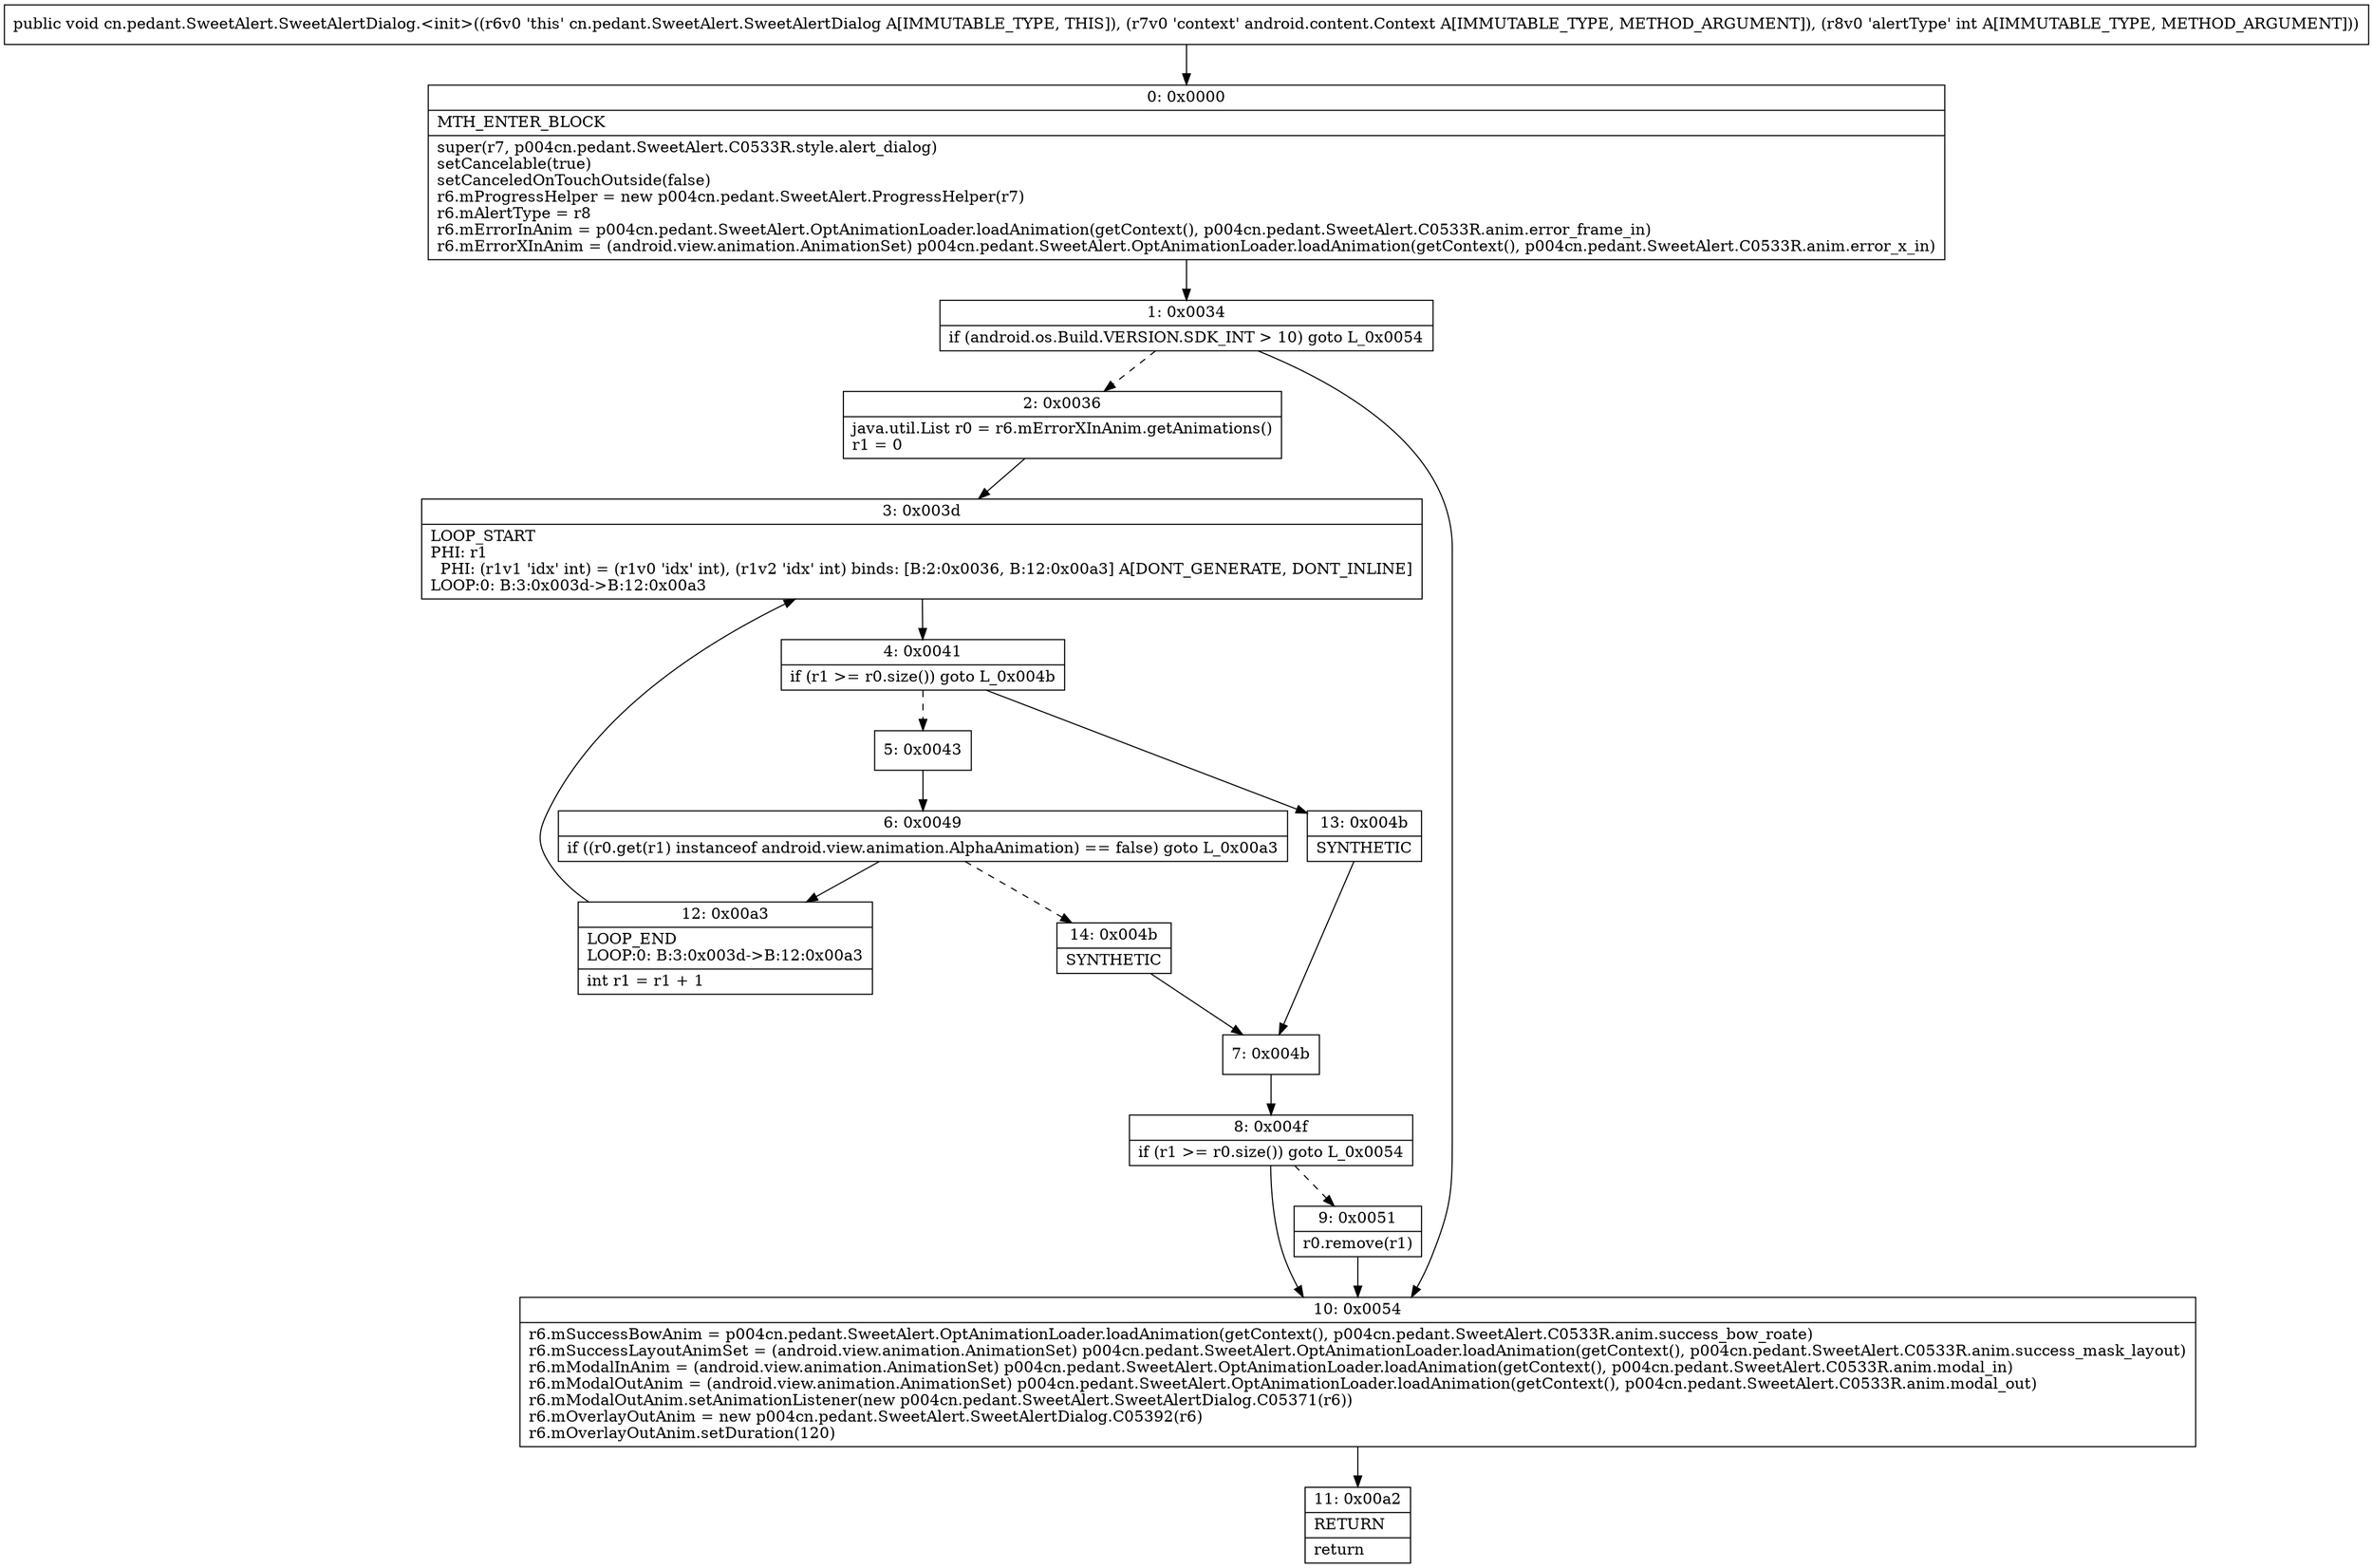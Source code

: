 digraph "CFG forcn.pedant.SweetAlert.SweetAlertDialog.\<init\>(Landroid\/content\/Context;I)V" {
Node_0 [shape=record,label="{0\:\ 0x0000|MTH_ENTER_BLOCK\l|super(r7, p004cn.pedant.SweetAlert.C0533R.style.alert_dialog)\lsetCancelable(true)\lsetCanceledOnTouchOutside(false)\lr6.mProgressHelper = new p004cn.pedant.SweetAlert.ProgressHelper(r7)\lr6.mAlertType = r8\lr6.mErrorInAnim = p004cn.pedant.SweetAlert.OptAnimationLoader.loadAnimation(getContext(), p004cn.pedant.SweetAlert.C0533R.anim.error_frame_in)\lr6.mErrorXInAnim = (android.view.animation.AnimationSet) p004cn.pedant.SweetAlert.OptAnimationLoader.loadAnimation(getContext(), p004cn.pedant.SweetAlert.C0533R.anim.error_x_in)\l}"];
Node_1 [shape=record,label="{1\:\ 0x0034|if (android.os.Build.VERSION.SDK_INT \> 10) goto L_0x0054\l}"];
Node_2 [shape=record,label="{2\:\ 0x0036|java.util.List r0 = r6.mErrorXInAnim.getAnimations()\lr1 = 0\l}"];
Node_3 [shape=record,label="{3\:\ 0x003d|LOOP_START\lPHI: r1 \l  PHI: (r1v1 'idx' int) = (r1v0 'idx' int), (r1v2 'idx' int) binds: [B:2:0x0036, B:12:0x00a3] A[DONT_GENERATE, DONT_INLINE]\lLOOP:0: B:3:0x003d\-\>B:12:0x00a3\l}"];
Node_4 [shape=record,label="{4\:\ 0x0041|if (r1 \>= r0.size()) goto L_0x004b\l}"];
Node_5 [shape=record,label="{5\:\ 0x0043}"];
Node_6 [shape=record,label="{6\:\ 0x0049|if ((r0.get(r1) instanceof android.view.animation.AlphaAnimation) == false) goto L_0x00a3\l}"];
Node_7 [shape=record,label="{7\:\ 0x004b}"];
Node_8 [shape=record,label="{8\:\ 0x004f|if (r1 \>= r0.size()) goto L_0x0054\l}"];
Node_9 [shape=record,label="{9\:\ 0x0051|r0.remove(r1)\l}"];
Node_10 [shape=record,label="{10\:\ 0x0054|r6.mSuccessBowAnim = p004cn.pedant.SweetAlert.OptAnimationLoader.loadAnimation(getContext(), p004cn.pedant.SweetAlert.C0533R.anim.success_bow_roate)\lr6.mSuccessLayoutAnimSet = (android.view.animation.AnimationSet) p004cn.pedant.SweetAlert.OptAnimationLoader.loadAnimation(getContext(), p004cn.pedant.SweetAlert.C0533R.anim.success_mask_layout)\lr6.mModalInAnim = (android.view.animation.AnimationSet) p004cn.pedant.SweetAlert.OptAnimationLoader.loadAnimation(getContext(), p004cn.pedant.SweetAlert.C0533R.anim.modal_in)\lr6.mModalOutAnim = (android.view.animation.AnimationSet) p004cn.pedant.SweetAlert.OptAnimationLoader.loadAnimation(getContext(), p004cn.pedant.SweetAlert.C0533R.anim.modal_out)\lr6.mModalOutAnim.setAnimationListener(new p004cn.pedant.SweetAlert.SweetAlertDialog.C05371(r6))\lr6.mOverlayOutAnim = new p004cn.pedant.SweetAlert.SweetAlertDialog.C05392(r6)\lr6.mOverlayOutAnim.setDuration(120)\l}"];
Node_11 [shape=record,label="{11\:\ 0x00a2|RETURN\l|return\l}"];
Node_12 [shape=record,label="{12\:\ 0x00a3|LOOP_END\lLOOP:0: B:3:0x003d\-\>B:12:0x00a3\l|int r1 = r1 + 1\l}"];
Node_13 [shape=record,label="{13\:\ 0x004b|SYNTHETIC\l}"];
Node_14 [shape=record,label="{14\:\ 0x004b|SYNTHETIC\l}"];
MethodNode[shape=record,label="{public void cn.pedant.SweetAlert.SweetAlertDialog.\<init\>((r6v0 'this' cn.pedant.SweetAlert.SweetAlertDialog A[IMMUTABLE_TYPE, THIS]), (r7v0 'context' android.content.Context A[IMMUTABLE_TYPE, METHOD_ARGUMENT]), (r8v0 'alertType' int A[IMMUTABLE_TYPE, METHOD_ARGUMENT])) }"];
MethodNode -> Node_0;
Node_0 -> Node_1;
Node_1 -> Node_2[style=dashed];
Node_1 -> Node_10;
Node_2 -> Node_3;
Node_3 -> Node_4;
Node_4 -> Node_5[style=dashed];
Node_4 -> Node_13;
Node_5 -> Node_6;
Node_6 -> Node_12;
Node_6 -> Node_14[style=dashed];
Node_7 -> Node_8;
Node_8 -> Node_9[style=dashed];
Node_8 -> Node_10;
Node_9 -> Node_10;
Node_10 -> Node_11;
Node_12 -> Node_3;
Node_13 -> Node_7;
Node_14 -> Node_7;
}


